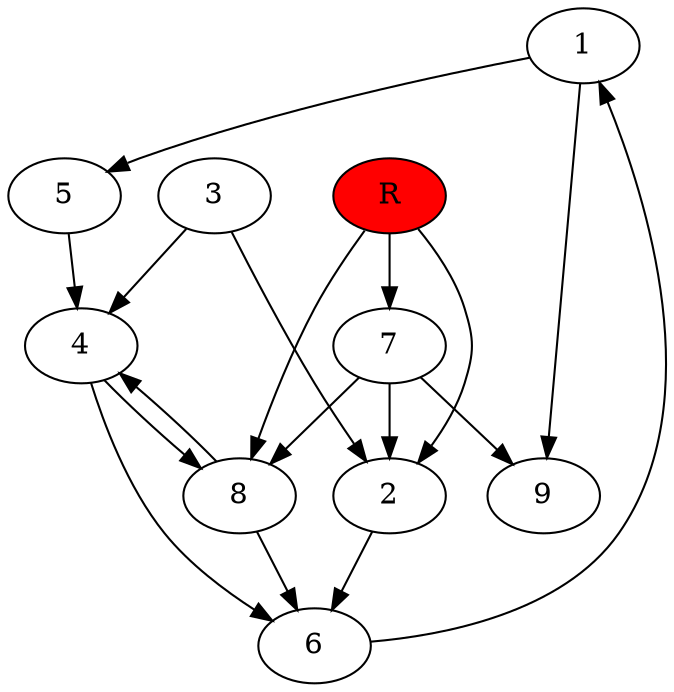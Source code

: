 digraph prb4436 {
	1
	2
	3
	4
	5
	6
	7
	8
	R [fillcolor="#ff0000" style=filled]
	1 -> 5
	1 -> 9
	2 -> 6
	3 -> 2
	3 -> 4
	4 -> 6
	4 -> 8
	5 -> 4
	6 -> 1
	7 -> 2
	7 -> 8
	7 -> 9
	8 -> 4
	8 -> 6
	R -> 2
	R -> 7
	R -> 8
}
